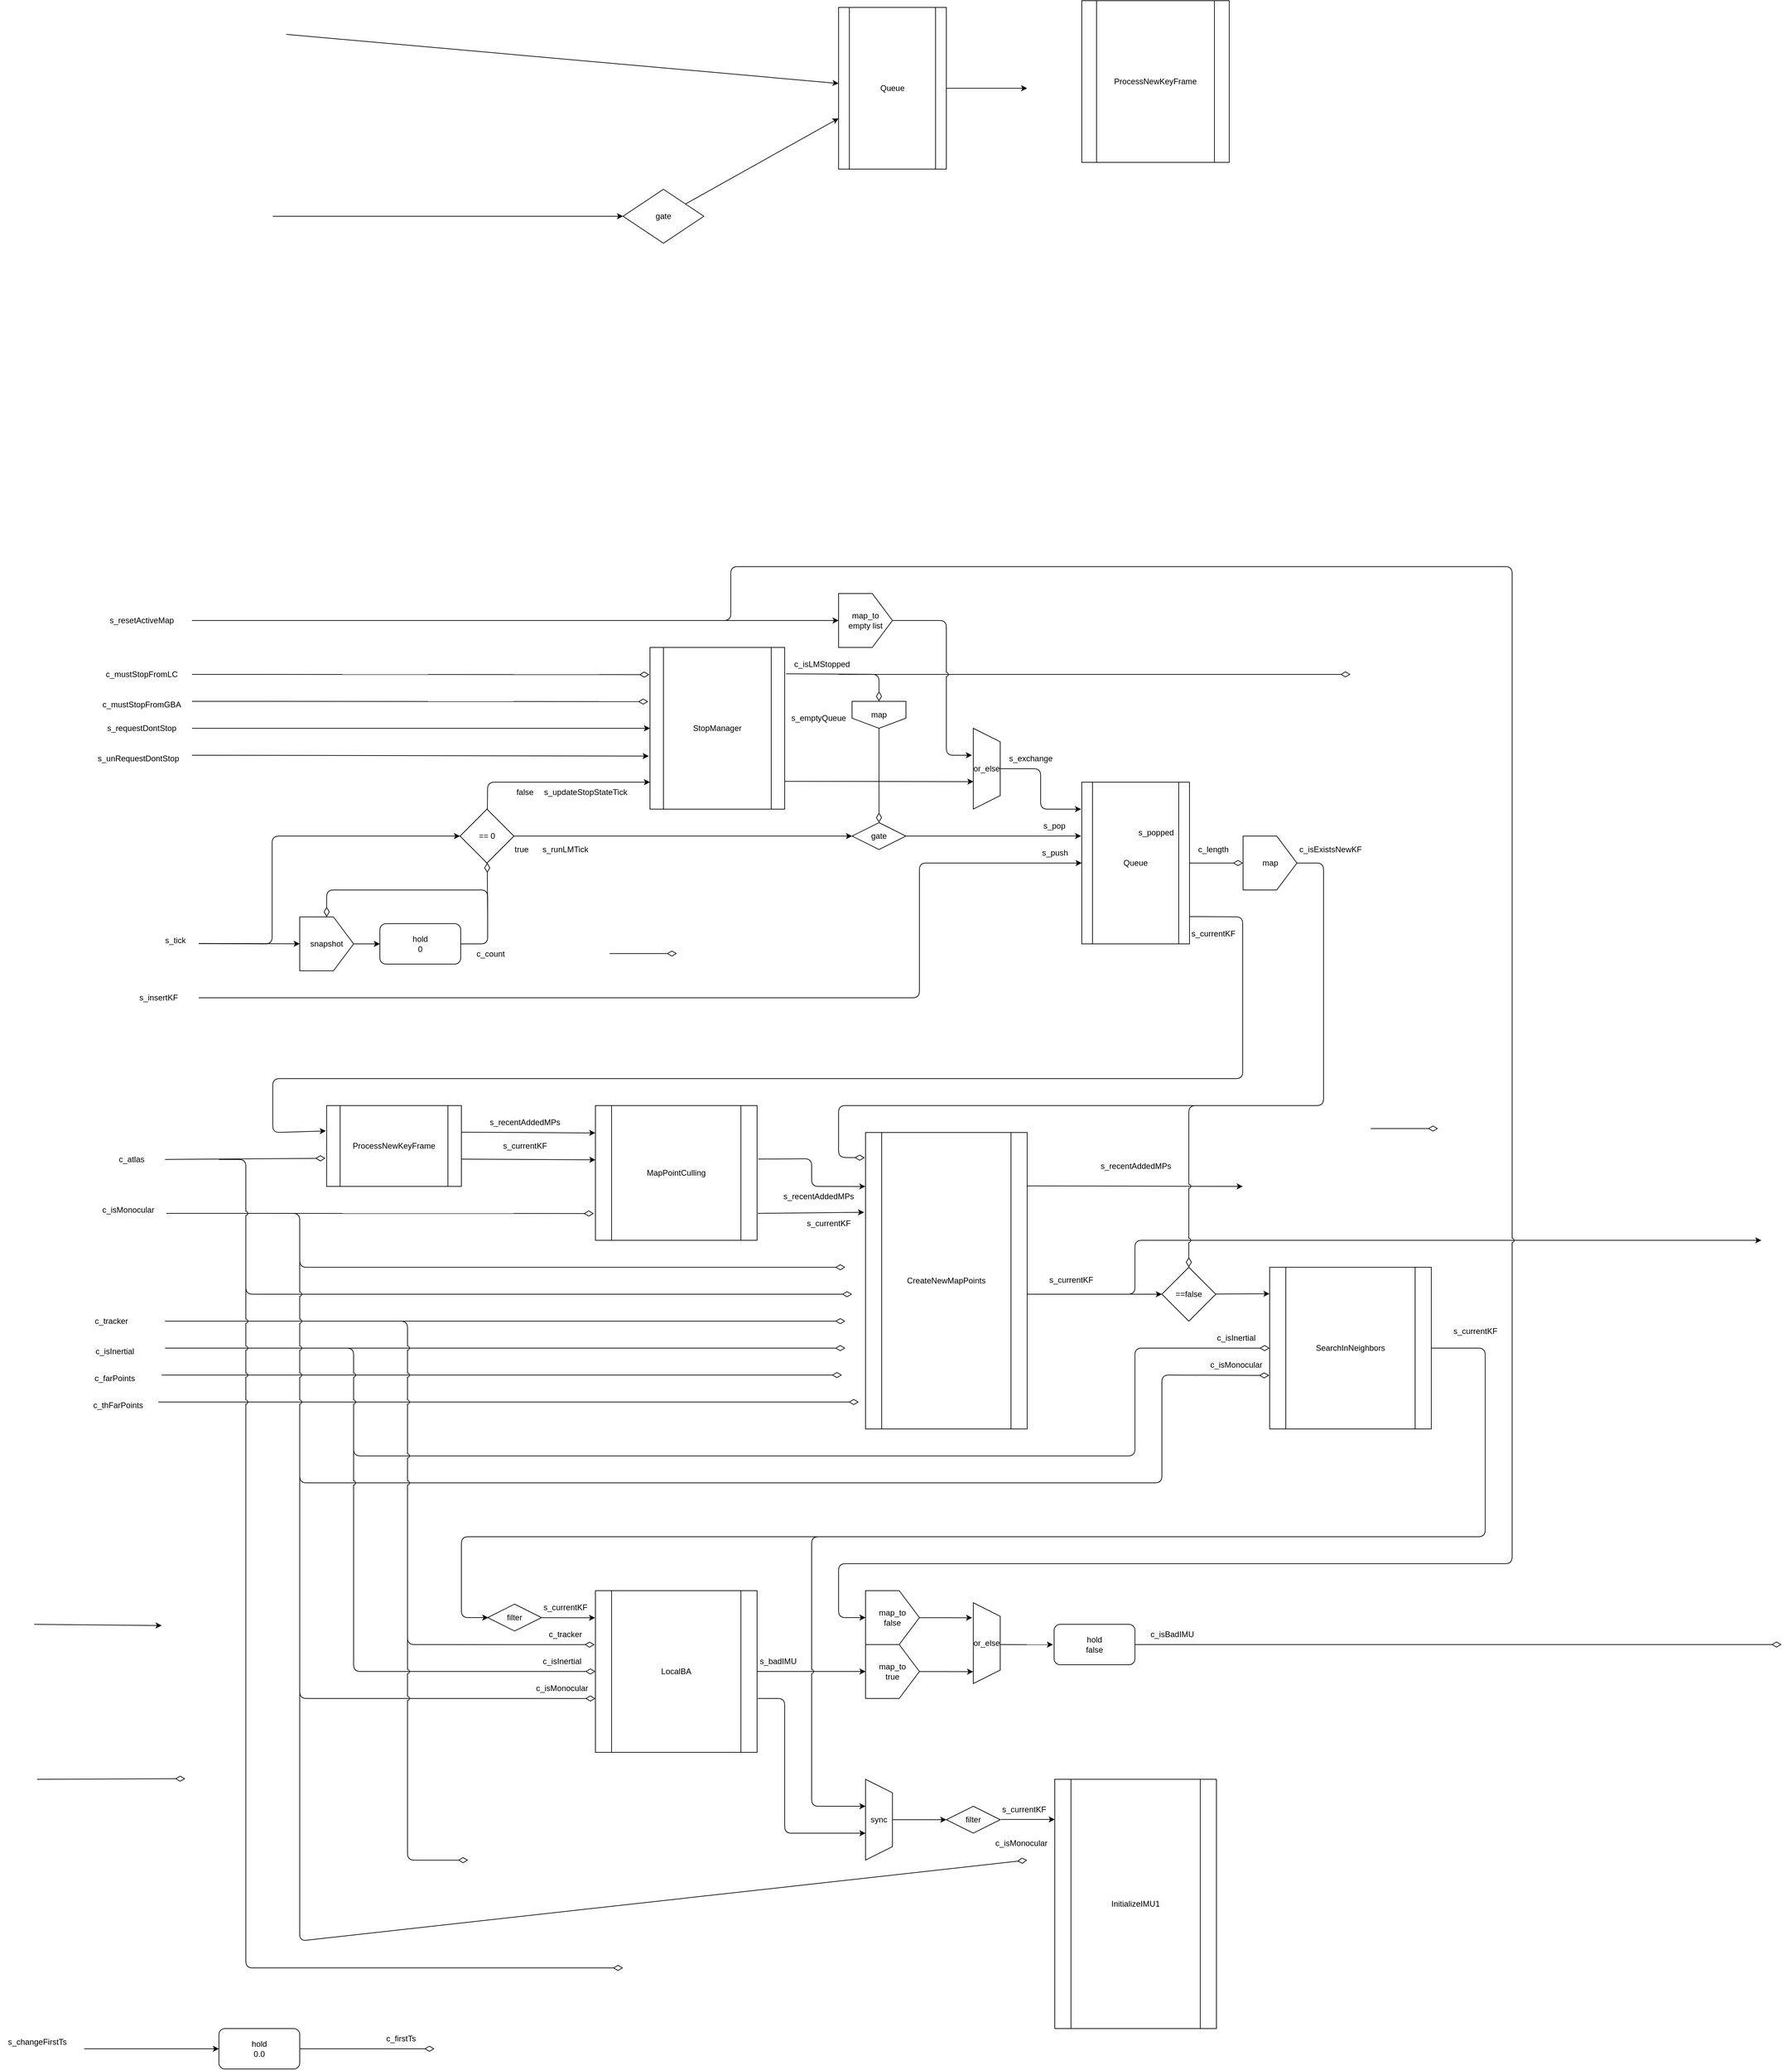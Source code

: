 <mxfile>
    <diagram id="bI2Ev9v69Rt3Gl_keq7L" name="ページ1">
        <mxGraphModel dx="2240" dy="2264" grid="1" gridSize="10" guides="1" tooltips="1" connect="1" arrows="1" fold="1" page="1" pageScale="1" pageWidth="827" pageHeight="1169" math="0" shadow="0">
            <root>
                <mxCell id="0"/>
                <mxCell id="1" parent="0"/>
                <mxCell id="2" value="Queue" style="shape=process;whiteSpace=wrap;html=1;backgroundOutline=1;" vertex="1" parent="1">
                    <mxGeometry x="880" y="-150" width="160" height="240" as="geometry"/>
                </mxCell>
                <mxCell id="3" value="StopManager" style="shape=process;whiteSpace=wrap;html=1;backgroundOutline=1;" vertex="1" parent="1">
                    <mxGeometry x="600" y="800" width="200" height="240" as="geometry"/>
                </mxCell>
                <mxCell id="7" value="" style="edgeStyle=none;orthogonalLoop=1;jettySize=auto;html=1;endArrow=diamondThin;endFill=0;endSize=12;entryX=-0.005;entryY=0.168;entryDx=0;entryDy=0;entryPerimeter=0;" edge="1" parent="1" target="3">
                    <mxGeometry width="100" relative="1" as="geometry">
                        <mxPoint x="-80" y="840" as="sourcePoint"/>
                        <mxPoint x="560" y="840" as="targetPoint"/>
                        <Array as="points"/>
                    </mxGeometry>
                </mxCell>
                <mxCell id="8" value="" style="edgeStyle=none;orthogonalLoop=1;jettySize=auto;html=1;entryX=-0.009;entryY=0.672;entryDx=0;entryDy=0;entryPerimeter=0;" edge="1" parent="1" target="3">
                    <mxGeometry width="100" relative="1" as="geometry">
                        <mxPoint x="-80" y="960" as="sourcePoint"/>
                        <mxPoint x="580" y="960" as="targetPoint"/>
                        <Array as="points"/>
                    </mxGeometry>
                </mxCell>
                <mxCell id="12" value="" style="edgeStyle=none;orthogonalLoop=1;jettySize=auto;html=1;" edge="1" parent="1" target="13">
                    <mxGeometry width="100" relative="1" as="geometry">
                        <mxPoint x="40" y="160.0" as="sourcePoint"/>
                        <mxPoint x="560" y="160" as="targetPoint"/>
                        <Array as="points"/>
                    </mxGeometry>
                </mxCell>
                <mxCell id="13" value="gate" style="rhombus;whiteSpace=wrap;html=1;" vertex="1" parent="1">
                    <mxGeometry x="560" y="120" width="120" height="80" as="geometry"/>
                </mxCell>
                <mxCell id="15" value="" style="edgeStyle=none;orthogonalLoop=1;jettySize=auto;html=1;" edge="1" parent="1" target="2">
                    <mxGeometry width="100" relative="1" as="geometry">
                        <mxPoint x="60" y="-110" as="sourcePoint"/>
                        <mxPoint x="570" y="20" as="targetPoint"/>
                        <Array as="points"/>
                    </mxGeometry>
                </mxCell>
                <mxCell id="19" value="" style="edgeStyle=none;orthogonalLoop=1;jettySize=auto;html=1;" edge="1" parent="1" source="13" target="2">
                    <mxGeometry width="100" relative="1" as="geometry">
                        <mxPoint x="610" y="300" as="sourcePoint"/>
                        <mxPoint x="720" y="160" as="targetPoint"/>
                        <Array as="points"/>
                    </mxGeometry>
                </mxCell>
                <mxCell id="21" value="" style="edgeStyle=none;orthogonalLoop=1;jettySize=auto;html=1;endArrow=diamondThin;endFill=0;endSize=12;entryX=1;entryY=0.5;entryDx=0;entryDy=0;" edge="1" parent="1" source="37" target="35">
                    <mxGeometry width="100" relative="1" as="geometry">
                        <mxPoint x="361" y="1300" as="sourcePoint"/>
                        <mxPoint x="120" y="1160" as="targetPoint"/>
                        <Array as="points">
                            <mxPoint x="359" y="1240"/>
                            <mxPoint x="359" y="1160"/>
                            <mxPoint x="120" y="1160"/>
                        </Array>
                    </mxGeometry>
                </mxCell>
                <mxCell id="26" value="" style="edgeStyle=none;orthogonalLoop=1;jettySize=auto;html=1;" edge="1" parent="1" source="2">
                    <mxGeometry width="100" relative="1" as="geometry">
                        <mxPoint x="1080" y="80" as="sourcePoint"/>
                        <mxPoint x="1160" y="-30" as="targetPoint"/>
                        <Array as="points"/>
                    </mxGeometry>
                </mxCell>
                <mxCell id="27" value="ProcessNewKeyFrame" style="shape=process;whiteSpace=wrap;html=1;backgroundOutline=1;" vertex="1" parent="1">
                    <mxGeometry x="1241" y="-160" width="219" height="240" as="geometry"/>
                </mxCell>
                <mxCell id="35" value="snapshot" style="shape=offPageConnector;whiteSpace=wrap;html=1;direction=north;" vertex="1" parent="1">
                    <mxGeometry x="80" y="1200" width="80" height="80" as="geometry"/>
                </mxCell>
                <mxCell id="36" value="" style="edgeStyle=none;orthogonalLoop=1;jettySize=auto;html=1;" edge="1" parent="1" target="35">
                    <mxGeometry width="100" relative="1" as="geometry">
                        <mxPoint x="-70" y="1239.41" as="sourcePoint"/>
                        <mxPoint x="30" y="1239.41" as="targetPoint"/>
                        <Array as="points"/>
                    </mxGeometry>
                </mxCell>
                <mxCell id="37" value="hold&lt;br&gt;0" style="rounded=1;whiteSpace=wrap;html=1;" vertex="1" parent="1">
                    <mxGeometry x="199" y="1210" width="120" height="60" as="geometry"/>
                </mxCell>
                <mxCell id="38" value="" style="edgeStyle=none;orthogonalLoop=1;jettySize=auto;html=1;" edge="1" parent="1" source="35" target="37">
                    <mxGeometry width="100" relative="1" as="geometry">
                        <mxPoint x="-230" y="1240" as="sourcePoint"/>
                        <mxPoint x="-130" y="1240" as="targetPoint"/>
                        <Array as="points"/>
                    </mxGeometry>
                </mxCell>
                <mxCell id="39" value="" style="edgeStyle=none;orthogonalLoop=1;jettySize=auto;html=1;" edge="1" parent="1" target="40">
                    <mxGeometry width="100" relative="1" as="geometry">
                        <mxPoint x="-70" y="1239.57" as="sourcePoint"/>
                        <mxPoint x="359" y="1080" as="targetPoint"/>
                        <Array as="points">
                            <mxPoint x="39" y="1240"/>
                            <mxPoint x="39" y="1080"/>
                        </Array>
                    </mxGeometry>
                </mxCell>
                <mxCell id="40" value="== 0" style="rhombus;whiteSpace=wrap;html=1;" vertex="1" parent="1">
                    <mxGeometry x="318" y="1040" width="80" height="80" as="geometry"/>
                </mxCell>
                <mxCell id="41" value="" style="edgeStyle=none;orthogonalLoop=1;jettySize=auto;html=1;endArrow=diamondThin;endFill=0;endSize=12;" edge="1" parent="1" target="40">
                    <mxGeometry width="100" relative="1" as="geometry">
                        <mxPoint x="359" y="1200" as="sourcePoint"/>
                        <mxPoint x="113" y="1340" as="targetPoint"/>
                        <Array as="points"/>
                    </mxGeometry>
                </mxCell>
                <mxCell id="42" value="" style="edgeStyle=none;orthogonalLoop=1;jettySize=auto;html=1;" edge="1" parent="1" source="40" target="62">
                    <mxGeometry width="100" relative="1" as="geometry">
                        <mxPoint x="529" y="1024.57" as="sourcePoint"/>
                        <mxPoint x="880" y="1080" as="targetPoint"/>
                        <Array as="points"/>
                    </mxGeometry>
                </mxCell>
                <mxCell id="44" value="true" style="text;html=1;align=center;verticalAlign=middle;resizable=0;points=[];autosize=1;strokeColor=none;fillColor=none;" vertex="1" parent="1">
                    <mxGeometry x="389" y="1085" width="40" height="30" as="geometry"/>
                </mxCell>
                <mxCell id="45" value="false" style="text;html=1;align=center;verticalAlign=middle;resizable=0;points=[];autosize=1;strokeColor=none;fillColor=none;" vertex="1" parent="1">
                    <mxGeometry x="389" y="1000" width="50" height="30" as="geometry"/>
                </mxCell>
                <mxCell id="46" value="" style="edgeStyle=none;orthogonalLoop=1;jettySize=auto;html=1;" edge="1" parent="1" source="40">
                    <mxGeometry width="100" relative="1" as="geometry">
                        <mxPoint x="389" y="1024.57" as="sourcePoint"/>
                        <mxPoint x="600" y="1000" as="targetPoint"/>
                        <Array as="points">
                            <mxPoint x="359" y="1000"/>
                        </Array>
                    </mxGeometry>
                </mxCell>
                <mxCell id="48" value="s_tick" style="text;html=1;align=center;verticalAlign=middle;resizable=0;points=[];autosize=1;strokeColor=none;fillColor=none;" vertex="1" parent="1">
                    <mxGeometry x="-130" y="1220" width="50" height="30" as="geometry"/>
                </mxCell>
                <mxCell id="49" value="s_updateStopStateTick" style="text;html=1;align=center;verticalAlign=middle;resizable=0;points=[];autosize=1;strokeColor=none;fillColor=none;" vertex="1" parent="1">
                    <mxGeometry x="429" y="1000" width="150" height="30" as="geometry"/>
                </mxCell>
                <mxCell id="50" value="s_runLMTick" style="text;html=1;align=center;verticalAlign=middle;resizable=0;points=[];autosize=1;strokeColor=none;fillColor=none;" vertex="1" parent="1">
                    <mxGeometry x="429" y="1085" width="90" height="30" as="geometry"/>
                </mxCell>
                <mxCell id="51" value="c_count" style="text;html=1;align=center;verticalAlign=middle;resizable=0;points=[];autosize=1;strokeColor=none;fillColor=none;" vertex="1" parent="1">
                    <mxGeometry x="328" y="1240" width="70" height="30" as="geometry"/>
                </mxCell>
                <mxCell id="52" value="c_mustStopFromLC" style="text;html=1;align=center;verticalAlign=middle;resizable=0;points=[];autosize=1;strokeColor=none;fillColor=none;" vertex="1" parent="1">
                    <mxGeometry x="-220" y="825" width="130" height="30" as="geometry"/>
                </mxCell>
                <mxCell id="53" value="" style="edgeStyle=none;orthogonalLoop=1;jettySize=auto;html=1;endArrow=diamondThin;endFill=0;endSize=12;entryX=-0.013;entryY=0.335;entryDx=0;entryDy=0;entryPerimeter=0;" edge="1" parent="1" target="3">
                    <mxGeometry width="100" relative="1" as="geometry">
                        <mxPoint x="-80" y="880" as="sourcePoint"/>
                        <mxPoint x="560" y="880" as="targetPoint"/>
                        <Array as="points"/>
                    </mxGeometry>
                </mxCell>
                <mxCell id="54" value="c_mustStopFromGBA" style="text;html=1;align=center;verticalAlign=middle;resizable=0;points=[];autosize=1;strokeColor=none;fillColor=none;" vertex="1" parent="1">
                    <mxGeometry x="-225" y="870" width="140" height="30" as="geometry"/>
                </mxCell>
                <mxCell id="55" value="" style="edgeStyle=none;orthogonalLoop=1;jettySize=auto;html=1;entryX=0;entryY=0.5;entryDx=0;entryDy=0;" edge="1" parent="1" target="3">
                    <mxGeometry width="100" relative="1" as="geometry">
                        <mxPoint x="-80" y="920" as="sourcePoint"/>
                        <mxPoint x="560" y="920" as="targetPoint"/>
                        <Array as="points"/>
                    </mxGeometry>
                </mxCell>
                <mxCell id="56" value="s_requestDontStop" style="text;html=1;align=center;verticalAlign=middle;resizable=0;points=[];autosize=1;strokeColor=none;fillColor=none;" vertex="1" parent="1">
                    <mxGeometry x="-220" y="905" width="130" height="30" as="geometry"/>
                </mxCell>
                <mxCell id="57" value="s_unRequestDontStop" style="text;html=1;align=center;verticalAlign=middle;resizable=0;points=[];autosize=1;strokeColor=none;fillColor=none;" vertex="1" parent="1">
                    <mxGeometry x="-230" y="950" width="140" height="30" as="geometry"/>
                </mxCell>
                <mxCell id="58" value="s_emptyQueue" style="text;html=1;align=center;verticalAlign=middle;resizable=0;points=[];autosize=1;strokeColor=none;fillColor=none;" vertex="1" parent="1">
                    <mxGeometry x="800" y="890" width="100" height="30" as="geometry"/>
                </mxCell>
                <mxCell id="59" value="" style="edgeStyle=none;orthogonalLoop=1;jettySize=auto;html=1;endArrow=diamondThin;endFill=0;endSize=12;exitX=1.01;exitY=0.163;exitDx=0;exitDy=0;exitPerimeter=0;jumpStyle=arc;" edge="1" parent="1" source="3" target="75">
                    <mxGeometry width="100" relative="1" as="geometry">
                        <mxPoint x="830" y="860" as="sourcePoint"/>
                        <mxPoint x="900" y="964.58" as="targetPoint"/>
                        <Array as="points">
                            <mxPoint x="940" y="840"/>
                        </Array>
                    </mxGeometry>
                </mxCell>
                <mxCell id="60" value="" style="edgeStyle=none;orthogonalLoop=1;jettySize=auto;html=1;exitX=0.997;exitY=0.831;exitDx=0;exitDy=0;entryX=-0.006;entryY=0.314;entryDx=0;entryDy=0;entryPerimeter=0;exitPerimeter=0;" edge="1" parent="1" source="64" target="79">
                    <mxGeometry width="100" relative="1" as="geometry">
                        <mxPoint x="1410" y="1080" as="sourcePoint"/>
                        <mxPoint x="40" y="1560" as="targetPoint"/>
                        <Array as="points">
                            <mxPoint x="1480" y="1200"/>
                            <mxPoint x="1480" y="1440"/>
                            <mxPoint x="40" y="1440"/>
                            <mxPoint x="40" y="1520"/>
                        </Array>
                    </mxGeometry>
                </mxCell>
                <mxCell id="61" value="c_isLMStopped" style="text;html=1;align=center;verticalAlign=middle;resizable=0;points=[];autosize=1;strokeColor=none;fillColor=none;" vertex="1" parent="1">
                    <mxGeometry x="800" y="810" width="110" height="30" as="geometry"/>
                </mxCell>
                <mxCell id="62" value="gate" style="rhombus;whiteSpace=wrap;html=1;" vertex="1" parent="1">
                    <mxGeometry x="900" y="1060" width="80" height="40" as="geometry"/>
                </mxCell>
                <mxCell id="63" value="" style="edgeStyle=none;orthogonalLoop=1;jettySize=auto;html=1;entryX=-0.006;entryY=0.333;entryDx=0;entryDy=0;entryPerimeter=0;" edge="1" parent="1" source="62" target="64">
                    <mxGeometry width="100" relative="1" as="geometry">
                        <mxPoint x="670" y="1099.7" as="sourcePoint"/>
                        <mxPoint x="1150" y="1080" as="targetPoint"/>
                        <Array as="points"/>
                    </mxGeometry>
                </mxCell>
                <mxCell id="64" value="Queue" style="shape=process;whiteSpace=wrap;html=1;backgroundOutline=1;" vertex="1" parent="1">
                    <mxGeometry x="1241" y="1000" width="160" height="240" as="geometry"/>
                </mxCell>
                <mxCell id="65" value="s_pop" style="text;html=1;align=center;verticalAlign=middle;resizable=0;points=[];autosize=1;strokeColor=none;fillColor=none;" vertex="1" parent="1">
                    <mxGeometry x="1170" y="1050" width="60" height="30" as="geometry"/>
                </mxCell>
                <mxCell id="68" value="" style="edgeStyle=none;orthogonalLoop=1;jettySize=auto;html=1;jumpStyle=arc;exitX=1.001;exitY=0.828;exitDx=0;exitDy=0;exitPerimeter=0;entryX=0.659;entryY=0.994;entryDx=0;entryDy=0;entryPerimeter=0;" edge="1" parent="1" source="3" target="150">
                    <mxGeometry width="100" relative="1" as="geometry">
                        <mxPoint x="1080" y="920" as="sourcePoint"/>
                        <mxPoint x="1010" y="930" as="targetPoint"/>
                        <Array as="points">
                            <mxPoint x="1000" y="1000"/>
                            <mxPoint x="1040" y="1000"/>
                        </Array>
                    </mxGeometry>
                </mxCell>
                <mxCell id="69" value="s_exchange" style="text;html=1;align=center;verticalAlign=middle;resizable=0;points=[];autosize=1;strokeColor=none;fillColor=none;" vertex="1" parent="1">
                    <mxGeometry x="1120" y="950" width="90" height="30" as="geometry"/>
                </mxCell>
                <mxCell id="70" value="s_currentKF" style="text;html=1;align=center;verticalAlign=middle;resizable=0;points=[];autosize=1;strokeColor=none;fillColor=none;" vertex="1" parent="1">
                    <mxGeometry x="1390.5" y="1210" width="90" height="30" as="geometry"/>
                </mxCell>
                <mxCell id="71" value="s_popped" style="text;html=1;align=center;verticalAlign=middle;resizable=0;points=[];autosize=1;strokeColor=none;fillColor=none;" vertex="1" parent="1">
                    <mxGeometry x="1310.5" y="1060" width="80" height="30" as="geometry"/>
                </mxCell>
                <mxCell id="72" value="" style="edgeStyle=none;orthogonalLoop=1;jettySize=auto;html=1;exitX=0.999;exitY=0.326;exitDx=0;exitDy=0;exitPerimeter=0;jumpStyle=arc;" edge="1" parent="1">
                    <mxGeometry width="100" relative="1" as="geometry">
                        <mxPoint x="-80.0" y="760" as="sourcePoint"/>
                        <mxPoint x="880" y="760" as="targetPoint"/>
                        <Array as="points"/>
                    </mxGeometry>
                </mxCell>
                <mxCell id="73" value="" style="edgeStyle=none;orthogonalLoop=1;jettySize=auto;html=1;entryX=0;entryY=0.5;entryDx=0;entryDy=0;" edge="1" parent="1" target="64">
                    <mxGeometry width="100" relative="1" as="geometry">
                        <mxPoint x="-70" y="1320" as="sourcePoint"/>
                        <mxPoint x="1220" y="1140" as="targetPoint"/>
                        <Array as="points">
                            <mxPoint x="1000" y="1320"/>
                            <mxPoint x="1000" y="1120"/>
                        </Array>
                    </mxGeometry>
                </mxCell>
                <mxCell id="74" value="" style="edgeStyle=none;orthogonalLoop=1;jettySize=auto;html=1;endArrow=diamondThin;endFill=0;endSize=12;" edge="1" parent="1">
                    <mxGeometry width="100" relative="1" as="geometry">
                        <mxPoint x="880" y="840" as="sourcePoint"/>
                        <mxPoint x="1640" y="840" as="targetPoint"/>
                        <Array as="points"/>
                    </mxGeometry>
                </mxCell>
                <mxCell id="75" value="map" style="shape=offPageConnector;whiteSpace=wrap;html=1;" vertex="1" parent="1">
                    <mxGeometry x="900" y="880" width="80" height="40" as="geometry"/>
                </mxCell>
                <mxCell id="76" value="" style="edgeStyle=none;orthogonalLoop=1;jettySize=auto;html=1;endArrow=diamondThin;endFill=0;endSize=12;" edge="1" parent="1" source="75" target="62">
                    <mxGeometry width="100" relative="1" as="geometry">
                        <mxPoint x="90" y="820" as="sourcePoint"/>
                        <mxPoint x="190" y="820" as="targetPoint"/>
                        <Array as="points"/>
                    </mxGeometry>
                </mxCell>
                <mxCell id="77" value="s_push" style="text;html=1;align=center;verticalAlign=middle;resizable=0;points=[];autosize=1;strokeColor=none;fillColor=none;" vertex="1" parent="1">
                    <mxGeometry x="1171" y="1090" width="60" height="30" as="geometry"/>
                </mxCell>
                <mxCell id="78" value="s_insertKF" style="text;html=1;align=center;verticalAlign=middle;resizable=0;points=[];autosize=1;strokeColor=none;fillColor=none;" vertex="1" parent="1">
                    <mxGeometry x="-170" y="1305" width="80" height="30" as="geometry"/>
                </mxCell>
                <mxCell id="79" value="ProcessNewKeyFrame" style="shape=process;whiteSpace=wrap;html=1;backgroundOutline=1;" vertex="1" parent="1">
                    <mxGeometry x="120" y="1480" width="200" height="120" as="geometry"/>
                </mxCell>
                <mxCell id="80" value="" style="edgeStyle=none;orthogonalLoop=1;jettySize=auto;html=1;endArrow=diamondThin;endFill=0;endSize=12;entryX=-0.009;entryY=0.652;entryDx=0;entryDy=0;entryPerimeter=0;" edge="1" parent="1" target="79">
                    <mxGeometry width="100" relative="1" as="geometry">
                        <mxPoint x="-120" y="1560" as="sourcePoint"/>
                        <mxPoint x="-20" y="1630" as="targetPoint"/>
                        <Array as="points"/>
                    </mxGeometry>
                </mxCell>
                <mxCell id="81" value="c_atlas" style="text;html=1;align=center;verticalAlign=middle;resizable=0;points=[];autosize=1;strokeColor=none;fillColor=none;" vertex="1" parent="1">
                    <mxGeometry x="-200" y="1545" width="60" height="30" as="geometry"/>
                </mxCell>
                <mxCell id="82" value="" style="edgeStyle=none;orthogonalLoop=1;jettySize=auto;html=1;entryX=-0.001;entryY=0.203;entryDx=0;entryDy=0;entryPerimeter=0;exitX=1.002;exitY=0.329;exitDx=0;exitDy=0;exitPerimeter=0;" edge="1" parent="1" source="79" target="84">
                    <mxGeometry width="100" relative="1" as="geometry">
                        <mxPoint x="490.84" y="1545" as="sourcePoint"/>
                        <mxPoint x="520" y="1540" as="targetPoint"/>
                        <Array as="points"/>
                    </mxGeometry>
                </mxCell>
                <mxCell id="83" value="s_recentAddedMPs" style="text;html=1;align=center;verticalAlign=middle;resizable=0;points=[];autosize=1;strokeColor=none;fillColor=none;" vertex="1" parent="1">
                    <mxGeometry x="349" y="1490" width="130" height="30" as="geometry"/>
                </mxCell>
                <mxCell id="84" value="MapPointCulling" style="shape=process;whiteSpace=wrap;html=1;backgroundOutline=1;" vertex="1" parent="1">
                    <mxGeometry x="519" y="1480" width="240" height="200" as="geometry"/>
                </mxCell>
                <mxCell id="85" value="s_currentKF" style="text;html=1;align=center;verticalAlign=middle;resizable=0;points=[];autosize=1;strokeColor=none;fillColor=none;" vertex="1" parent="1">
                    <mxGeometry x="369" y="1525" width="90" height="30" as="geometry"/>
                </mxCell>
                <mxCell id="86" value="" style="edgeStyle=none;orthogonalLoop=1;jettySize=auto;html=1;entryX=-0.001;entryY=0.203;entryDx=0;entryDy=0;entryPerimeter=0;exitX=1.002;exitY=0.329;exitDx=0;exitDy=0;exitPerimeter=0;" edge="1" parent="1">
                    <mxGeometry width="100" relative="1" as="geometry">
                        <mxPoint x="320.64" y="1559.44" as="sourcePoint"/>
                        <mxPoint x="519.0" y="1560.56" as="targetPoint"/>
                        <Array as="points"/>
                    </mxGeometry>
                </mxCell>
                <mxCell id="88" value="" style="edgeStyle=none;orthogonalLoop=1;jettySize=auto;html=1;endArrow=diamondThin;endFill=0;endSize=12;entryX=-0.01;entryY=0.801;entryDx=0;entryDy=0;entryPerimeter=0;" edge="1" parent="1" target="84">
                    <mxGeometry width="100" relative="1" as="geometry">
                        <mxPoint x="-118" y="1640" as="sourcePoint"/>
                        <mxPoint x="410" y="1640" as="targetPoint"/>
                        <Array as="points"/>
                    </mxGeometry>
                </mxCell>
                <mxCell id="89" value="c_isMonocular" style="text;html=1;align=center;verticalAlign=middle;resizable=0;points=[];autosize=1;strokeColor=none;fillColor=none;" vertex="1" parent="1">
                    <mxGeometry x="-225" y="1620" width="100" height="30" as="geometry"/>
                </mxCell>
                <mxCell id="90" value="CreateNewMapPoints" style="shape=process;whiteSpace=wrap;html=1;backgroundOutline=1;" vertex="1" parent="1">
                    <mxGeometry x="920" y="1520" width="240" height="440" as="geometry"/>
                </mxCell>
                <mxCell id="91" value="" style="edgeStyle=none;orthogonalLoop=1;jettySize=auto;html=1;endArrow=diamondThin;endFill=0;endSize=12;jumpStyle=arc;" edge="1" parent="1">
                    <mxGeometry width="100" relative="1" as="geometry">
                        <mxPoint x="-40" y="1560" as="sourcePoint"/>
                        <mxPoint x="900" y="1760" as="targetPoint"/>
                        <Array as="points">
                            <mxPoint y="1560"/>
                            <mxPoint y="1760"/>
                        </Array>
                    </mxGeometry>
                </mxCell>
                <mxCell id="92" value="" style="edgeStyle=none;orthogonalLoop=1;jettySize=auto;html=1;endArrow=diamondThin;endFill=0;endSize=12;jumpStyle=arc;" edge="1" parent="1">
                    <mxGeometry width="100" relative="1" as="geometry">
                        <mxPoint x="40" y="1640" as="sourcePoint"/>
                        <mxPoint x="890" y="1720" as="targetPoint"/>
                        <Array as="points">
                            <mxPoint x="80" y="1640"/>
                            <mxPoint x="80" y="1720"/>
                        </Array>
                    </mxGeometry>
                </mxCell>
                <mxCell id="93" value="" style="edgeStyle=none;orthogonalLoop=1;jettySize=auto;html=1;entryX=-0.009;entryY=0.269;entryDx=0;entryDy=0;entryPerimeter=0;" edge="1" parent="1" target="90">
                    <mxGeometry width="100" relative="1" as="geometry">
                        <mxPoint x="760" y="1640" as="sourcePoint"/>
                        <mxPoint x="920" y="1720" as="targetPoint"/>
                        <Array as="points"/>
                    </mxGeometry>
                </mxCell>
                <mxCell id="94" value="s_currentKF" style="text;html=1;align=center;verticalAlign=middle;resizable=0;points=[];autosize=1;strokeColor=none;fillColor=none;" vertex="1" parent="1">
                    <mxGeometry x="820" y="1640" width="90" height="30" as="geometry"/>
                </mxCell>
                <mxCell id="95" value="" style="edgeStyle=none;orthogonalLoop=1;jettySize=auto;html=1;jumpStyle=arc;exitX=1.007;exitY=0.397;exitDx=0;exitDy=0;exitPerimeter=0;entryX=-0.001;entryY=0.182;entryDx=0;entryDy=0;entryPerimeter=0;" edge="1" parent="1" source="84" target="90">
                    <mxGeometry width="100" relative="1" as="geometry">
                        <mxPoint x="760" y="1520" as="sourcePoint"/>
                        <mxPoint x="1080" y="1510" as="targetPoint"/>
                        <Array as="points">
                            <mxPoint x="840" y="1559"/>
                            <mxPoint x="840" y="1600"/>
                        </Array>
                    </mxGeometry>
                </mxCell>
                <mxCell id="96" value="s_recentAddedMPs" style="text;html=1;align=center;verticalAlign=middle;resizable=0;points=[];autosize=1;strokeColor=none;fillColor=none;" vertex="1" parent="1">
                    <mxGeometry x="785" y="1600" width="130" height="30" as="geometry"/>
                </mxCell>
                <mxCell id="97" value="" style="edgeStyle=none;orthogonalLoop=1;jettySize=auto;html=1;endArrow=diamondThin;endFill=0;endSize=12;jumpStyle=arc;" edge="1" parent="1">
                    <mxGeometry width="100" relative="1" as="geometry">
                        <mxPoint x="-120" y="1800" as="sourcePoint"/>
                        <mxPoint x="890" y="1800" as="targetPoint"/>
                        <Array as="points"/>
                    </mxGeometry>
                </mxCell>
                <mxCell id="99" value="c_tracker" style="text;html=1;align=center;verticalAlign=middle;resizable=0;points=[];autosize=1;strokeColor=none;fillColor=none;" vertex="1" parent="1">
                    <mxGeometry x="-235" y="1785" width="70" height="30" as="geometry"/>
                </mxCell>
                <mxCell id="100" value="c_isInertial" style="text;html=1;align=center;verticalAlign=middle;resizable=0;points=[];autosize=1;strokeColor=none;fillColor=none;" vertex="1" parent="1">
                    <mxGeometry x="-235" y="1830" width="80" height="30" as="geometry"/>
                </mxCell>
                <mxCell id="101" value="c_farPoints" style="text;html=1;align=center;verticalAlign=middle;resizable=0;points=[];autosize=1;strokeColor=none;fillColor=none;" vertex="1" parent="1">
                    <mxGeometry x="-235" y="1870" width="80" height="30" as="geometry"/>
                </mxCell>
                <mxCell id="102" value="" style="edgeStyle=none;orthogonalLoop=1;jettySize=auto;html=1;endArrow=diamondThin;endFill=0;endSize=12;jumpStyle=arc;" edge="1" parent="1">
                    <mxGeometry width="100" relative="1" as="geometry">
                        <mxPoint x="-120" y="1840" as="sourcePoint"/>
                        <mxPoint x="890" y="1840" as="targetPoint"/>
                        <Array as="points"/>
                    </mxGeometry>
                </mxCell>
                <mxCell id="103" value="" style="edgeStyle=none;orthogonalLoop=1;jettySize=auto;html=1;endArrow=diamondThin;endFill=0;endSize=12;jumpStyle=arc;" edge="1" parent="1">
                    <mxGeometry width="100" relative="1" as="geometry">
                        <mxPoint x="-125" y="1880" as="sourcePoint"/>
                        <mxPoint x="885" y="1880" as="targetPoint"/>
                        <Array as="points"/>
                    </mxGeometry>
                </mxCell>
                <mxCell id="104" value="" style="edgeStyle=none;orthogonalLoop=1;jettySize=auto;html=1;endArrow=diamondThin;endFill=0;endSize=12;jumpStyle=arc;" edge="1" parent="1">
                    <mxGeometry width="100" relative="1" as="geometry">
                        <mxPoint x="-130" y="1920" as="sourcePoint"/>
                        <mxPoint x="910" y="1920" as="targetPoint"/>
                        <Array as="points"/>
                    </mxGeometry>
                </mxCell>
                <mxCell id="105" value="c_thFarPoints" style="text;html=1;align=center;verticalAlign=middle;resizable=0;points=[];autosize=1;strokeColor=none;fillColor=none;" vertex="1" parent="1">
                    <mxGeometry x="-240" y="1910" width="100" height="30" as="geometry"/>
                </mxCell>
                <mxCell id="106" value="" style="edgeStyle=none;orthogonalLoop=1;jettySize=auto;html=1;endArrow=diamondThin;endFill=0;endSize=12;jumpStyle=arc;" edge="1" parent="1">
                    <mxGeometry width="100" relative="1" as="geometry">
                        <mxPoint x="540" y="1254.38" as="sourcePoint"/>
                        <mxPoint x="640" y="1254.38" as="targetPoint"/>
                        <Array as="points"/>
                    </mxGeometry>
                </mxCell>
                <mxCell id="107" value="" style="edgeStyle=none;orthogonalLoop=1;jettySize=auto;html=1;endArrow=diamondThin;endFill=0;endSize=12;jumpStyle=arc;" edge="1" parent="1" source="64" target="109">
                    <mxGeometry width="100" relative="1" as="geometry">
                        <mxPoint x="759" y="1410" as="sourcePoint"/>
                        <mxPoint x="1480" y="1120" as="targetPoint"/>
                        <Array as="points"/>
                    </mxGeometry>
                </mxCell>
                <mxCell id="108" value="c_length" style="text;html=1;align=center;verticalAlign=middle;resizable=0;points=[];autosize=1;strokeColor=none;fillColor=none;" vertex="1" parent="1">
                    <mxGeometry x="1400.5" y="1085" width="70" height="30" as="geometry"/>
                </mxCell>
                <mxCell id="109" value="map" style="shape=offPageConnector;whiteSpace=wrap;html=1;direction=north;" vertex="1" parent="1">
                    <mxGeometry x="1480.5" y="1080" width="80" height="80" as="geometry"/>
                </mxCell>
                <mxCell id="110" value="" style="edgeStyle=none;orthogonalLoop=1;jettySize=auto;html=1;endArrow=diamondThin;endFill=0;endSize=12;jumpStyle=arc;entryX=-0.005;entryY=0.085;entryDx=0;entryDy=0;entryPerimeter=0;" edge="1" parent="1" source="109" target="90">
                    <mxGeometry width="100" relative="1" as="geometry">
                        <mxPoint x="1300.5" y="1753" as="sourcePoint"/>
                        <mxPoint x="1400.5" y="1753" as="targetPoint"/>
                        <Array as="points">
                            <mxPoint x="1600" y="1120"/>
                            <mxPoint x="1600" y="1480"/>
                            <mxPoint x="880" y="1480"/>
                            <mxPoint x="880" y="1557"/>
                        </Array>
                    </mxGeometry>
                </mxCell>
                <mxCell id="111" value="c_isExistsNewKF" style="text;html=1;align=center;verticalAlign=middle;resizable=0;points=[];autosize=1;strokeColor=none;fillColor=none;" vertex="1" parent="1">
                    <mxGeometry x="1550" y="1085" width="120" height="30" as="geometry"/>
                </mxCell>
                <mxCell id="112" value="SearchInNeighbors" style="shape=process;whiteSpace=wrap;html=1;backgroundOutline=1;" vertex="1" parent="1">
                    <mxGeometry x="1520" y="1720" width="240" height="240" as="geometry"/>
                </mxCell>
                <mxCell id="114" value="" style="edgeStyle=none;orthogonalLoop=1;jettySize=auto;html=1;" edge="1" parent="1" target="125">
                    <mxGeometry width="100" relative="1" as="geometry">
                        <mxPoint x="1160" y="1760" as="sourcePoint"/>
                        <mxPoint x="1330" y="1790" as="targetPoint"/>
                        <Array as="points"/>
                    </mxGeometry>
                </mxCell>
                <mxCell id="115" value="s_currentKF" style="text;html=1;align=center;verticalAlign=middle;resizable=0;points=[];autosize=1;strokeColor=none;fillColor=none;" vertex="1" parent="1">
                    <mxGeometry x="1180" y="1724" width="90" height="30" as="geometry"/>
                </mxCell>
                <mxCell id="117" value="" style="edgeStyle=none;orthogonalLoop=1;jettySize=auto;html=1;endArrow=diamondThin;endFill=0;endSize=12;jumpStyle=arc;entryX=-0.003;entryY=0.669;entryDx=0;entryDy=0;entryPerimeter=0;" edge="1" parent="1" target="112">
                    <mxGeometry width="100" relative="1" as="geometry">
                        <mxPoint x="80" y="1680" as="sourcePoint"/>
                        <mxPoint x="1100" y="2030" as="targetPoint"/>
                        <Array as="points">
                            <mxPoint x="80" y="2040"/>
                            <mxPoint x="1360" y="2040"/>
                            <mxPoint x="1360" y="1880"/>
                        </Array>
                    </mxGeometry>
                </mxCell>
                <mxCell id="118" value="" style="edgeStyle=none;orthogonalLoop=1;jettySize=auto;html=1;endArrow=diamondThin;endFill=0;endSize=12;jumpStyle=arc;" edge="1" parent="1" target="112">
                    <mxGeometry width="100" relative="1" as="geometry">
                        <mxPoint x="120" y="1840" as="sourcePoint"/>
                        <mxPoint x="1090" y="2000" as="targetPoint"/>
                        <Array as="points">
                            <mxPoint x="160" y="1840"/>
                            <mxPoint x="160" y="2000"/>
                            <mxPoint x="1320" y="2000"/>
                            <mxPoint x="1320" y="1840"/>
                        </Array>
                    </mxGeometry>
                </mxCell>
                <mxCell id="119" value="" style="edgeStyle=none;orthogonalLoop=1;jettySize=auto;html=1;jumpStyle=arc;exitX=0.997;exitY=0.18;exitDx=0;exitDy=0;exitPerimeter=0;" edge="1" parent="1" source="90">
                    <mxGeometry width="100" relative="1" as="geometry">
                        <mxPoint x="1270.84" y="1575" as="sourcePoint"/>
                        <mxPoint x="1480" y="1600" as="targetPoint"/>
                        <Array as="points"/>
                    </mxGeometry>
                </mxCell>
                <mxCell id="120" value="s_recentAddedMPs" style="text;html=1;align=center;verticalAlign=middle;resizable=0;points=[];autosize=1;strokeColor=none;fillColor=none;" vertex="1" parent="1">
                    <mxGeometry x="1256" y="1555" width="130" height="30" as="geometry"/>
                </mxCell>
                <mxCell id="122" value="s_currentKF" style="text;html=1;align=center;verticalAlign=middle;resizable=0;points=[];autosize=1;strokeColor=none;fillColor=none;" vertex="1" parent="1">
                    <mxGeometry x="1780" y="1800" width="90" height="30" as="geometry"/>
                </mxCell>
                <mxCell id="123" value="" style="edgeStyle=none;orthogonalLoop=1;jettySize=auto;html=1;endArrow=diamondThin;endFill=0;endSize=12;jumpStyle=arc;" edge="1" parent="1">
                    <mxGeometry width="100" relative="1" as="geometry">
                        <mxPoint x="1670" y="1514.12" as="sourcePoint"/>
                        <mxPoint x="1770" y="1514.12" as="targetPoint"/>
                        <Array as="points"/>
                    </mxGeometry>
                </mxCell>
                <mxCell id="124" value="" style="edgeStyle=none;orthogonalLoop=1;jettySize=auto;html=1;jumpStyle=arc;" edge="1" parent="1">
                    <mxGeometry width="100" relative="1" as="geometry">
                        <mxPoint x="1280" y="1760" as="sourcePoint"/>
                        <mxPoint x="2250" y="1680" as="targetPoint"/>
                        <Array as="points">
                            <mxPoint x="1320" y="1760"/>
                            <mxPoint x="1320" y="1680"/>
                            <mxPoint x="1840" y="1680"/>
                        </Array>
                    </mxGeometry>
                </mxCell>
                <mxCell id="125" value="==false" style="rhombus;whiteSpace=wrap;html=1;" vertex="1" parent="1">
                    <mxGeometry x="1360" y="1720" width="80" height="80" as="geometry"/>
                </mxCell>
                <mxCell id="126" value="" style="edgeStyle=none;orthogonalLoop=1;jettySize=auto;html=1;jumpStyle=arc;" edge="1" parent="1" source="112">
                    <mxGeometry width="100" relative="1" as="geometry">
                        <mxPoint x="1980" y="1819.231" as="sourcePoint"/>
                        <mxPoint x="360" y="2240" as="targetPoint"/>
                        <Array as="points">
                            <mxPoint x="1840" y="1840"/>
                            <mxPoint x="1840" y="2120"/>
                            <mxPoint x="320" y="2120"/>
                            <mxPoint x="320" y="2240"/>
                        </Array>
                    </mxGeometry>
                </mxCell>
                <mxCell id="127" value="" style="edgeStyle=none;orthogonalLoop=1;jettySize=auto;html=1;endArrow=diamondThin;endFill=0;endSize=12;jumpStyle=arc;entryX=0.5;entryY=0;entryDx=0;entryDy=0;" edge="1" parent="1" target="125">
                    <mxGeometry width="100" relative="1" as="geometry">
                        <mxPoint x="1520" y="1480" as="sourcePoint"/>
                        <mxPoint x="1780" y="1524.12" as="targetPoint"/>
                        <Array as="points">
                            <mxPoint x="1400" y="1480"/>
                        </Array>
                    </mxGeometry>
                </mxCell>
                <mxCell id="128" value="" style="edgeStyle=none;orthogonalLoop=1;jettySize=auto;html=1;jumpStyle=arc;entryX=-0.001;entryY=0.164;entryDx=0;entryDy=0;entryPerimeter=0;" edge="1" parent="1" source="125" target="112">
                    <mxGeometry width="100" relative="1" as="geometry">
                        <mxPoint x="1420" y="2060" as="sourcePoint"/>
                        <mxPoint x="1609.16" y="2061.76" as="targetPoint"/>
                        <Array as="points"/>
                    </mxGeometry>
                </mxCell>
                <mxCell id="134" value="LocalBA" style="shape=process;whiteSpace=wrap;html=1;backgroundOutline=1;" vertex="1" parent="1">
                    <mxGeometry x="519" y="2200" width="240" height="240" as="geometry"/>
                </mxCell>
                <mxCell id="135" value="" style="edgeStyle=none;orthogonalLoop=1;jettySize=auto;html=1;endArrow=diamondThin;endFill=0;endSize=12;jumpStyle=arc;entryX=-0.005;entryY=0.334;entryDx=0;entryDy=0;entryPerimeter=0;" edge="1" parent="1" target="134">
                    <mxGeometry width="100" relative="1" as="geometry">
                        <mxPoint x="200" y="1800" as="sourcePoint"/>
                        <mxPoint x="480" y="2310" as="targetPoint"/>
                        <Array as="points">
                            <mxPoint x="240" y="1800"/>
                            <mxPoint x="240" y="2280"/>
                        </Array>
                    </mxGeometry>
                </mxCell>
                <mxCell id="136" value="" style="edgeStyle=none;orthogonalLoop=1;jettySize=auto;html=1;endArrow=diamondThin;endFill=0;endSize=12;jumpStyle=arc;entryX=0;entryY=0.667;entryDx=0;entryDy=0;entryPerimeter=0;" edge="1" parent="1" target="134">
                    <mxGeometry width="100" relative="1" as="geometry">
                        <mxPoint x="80" y="1960" as="sourcePoint"/>
                        <mxPoint x="490" y="2330" as="targetPoint"/>
                        <Array as="points">
                            <mxPoint x="80" y="2360"/>
                        </Array>
                    </mxGeometry>
                </mxCell>
                <mxCell id="137" value="" style="edgeStyle=none;orthogonalLoop=1;jettySize=auto;html=1;endArrow=diamondThin;endFill=0;endSize=12;jumpStyle=arc;entryX=0;entryY=0.5;entryDx=0;entryDy=0;" edge="1" parent="1" target="134">
                    <mxGeometry width="100" relative="1" as="geometry">
                        <mxPoint x="160" y="1990" as="sourcePoint"/>
                        <mxPoint x="210" y="2160" as="targetPoint"/>
                        <Array as="points">
                            <mxPoint x="160" y="2320"/>
                        </Array>
                    </mxGeometry>
                </mxCell>
                <mxCell id="138" value="c_isInertial" style="text;html=1;align=center;verticalAlign=middle;resizable=0;points=[];autosize=1;strokeColor=none;fillColor=none;" vertex="1" parent="1">
                    <mxGeometry x="429" y="2290" width="80" height="30" as="geometry"/>
                </mxCell>
                <mxCell id="139" value="c_tracker" style="text;html=1;align=center;verticalAlign=middle;resizable=0;points=[];autosize=1;strokeColor=none;fillColor=none;" vertex="1" parent="1">
                    <mxGeometry x="439" y="2250" width="70" height="30" as="geometry"/>
                </mxCell>
                <mxCell id="140" value="s_currentKF" style="text;html=1;align=center;verticalAlign=middle;resizable=0;points=[];autosize=1;strokeColor=none;fillColor=none;" vertex="1" parent="1">
                    <mxGeometry x="429" y="2210" width="90" height="30" as="geometry"/>
                </mxCell>
                <mxCell id="141" value="c_isMonocular" style="text;html=1;align=center;verticalAlign=middle;resizable=0;points=[];autosize=1;strokeColor=none;fillColor=none;" vertex="1" parent="1">
                    <mxGeometry x="419" y="2330" width="100" height="30" as="geometry"/>
                </mxCell>
                <mxCell id="142" value="c_isInertial" style="text;html=1;align=center;verticalAlign=middle;resizable=0;points=[];autosize=1;strokeColor=none;fillColor=none;" vertex="1" parent="1">
                    <mxGeometry x="1430" y="1810" width="80" height="30" as="geometry"/>
                </mxCell>
                <mxCell id="143" value="c_isMonocular" style="text;html=1;align=center;verticalAlign=middle;resizable=0;points=[];autosize=1;strokeColor=none;fillColor=none;" vertex="1" parent="1">
                    <mxGeometry x="1420" y="1850" width="100" height="30" as="geometry"/>
                </mxCell>
                <mxCell id="144" value="s_badIMU" style="text;html=1;align=center;verticalAlign=middle;resizable=0;points=[];autosize=1;strokeColor=none;fillColor=none;" vertex="1" parent="1">
                    <mxGeometry x="750" y="2290" width="80" height="30" as="geometry"/>
                </mxCell>
                <mxCell id="145" value="" style="edgeStyle=none;orthogonalLoop=1;jettySize=auto;html=1;jumpStyle=arc;" edge="1" parent="1" source="134" target="146">
                    <mxGeometry width="100" relative="1" as="geometry">
                        <mxPoint x="759.0" y="2310" as="sourcePoint"/>
                        <mxPoint x="920" y="2320" as="targetPoint"/>
                        <Array as="points"/>
                    </mxGeometry>
                </mxCell>
                <mxCell id="146" value="map_to&lt;br&gt;true" style="shape=offPageConnector;whiteSpace=wrap;html=1;direction=north;" vertex="1" parent="1">
                    <mxGeometry x="920" y="2280" width="80" height="80" as="geometry"/>
                </mxCell>
                <mxCell id="148" value="" style="edgeStyle=none;orthogonalLoop=1;jettySize=auto;html=1;exitX=0.999;exitY=0.326;exitDx=0;exitDy=0;exitPerimeter=0;jumpStyle=arc;" edge="1" parent="1">
                    <mxGeometry width="100" relative="1" as="geometry">
                        <mxPoint x="-314.16" y="2250" as="sourcePoint"/>
                        <mxPoint x="-125.0" y="2251.76" as="targetPoint"/>
                        <Array as="points"/>
                    </mxGeometry>
                </mxCell>
                <mxCell id="149" value="s_resetActiveMap" style="text;html=1;align=center;verticalAlign=middle;resizable=0;points=[];autosize=1;strokeColor=none;fillColor=none;" vertex="1" parent="1">
                    <mxGeometry x="-215" y="745" width="120" height="30" as="geometry"/>
                </mxCell>
                <mxCell id="150" value="or_else" style="shape=trapezoid;perimeter=trapezoidPerimeter;whiteSpace=wrap;html=1;fixedSize=1;direction=south;" vertex="1" parent="1">
                    <mxGeometry x="1080" y="920" width="40" height="120" as="geometry"/>
                </mxCell>
                <mxCell id="151" value="map_to&lt;br&gt;empty list" style="shape=offPageConnector;whiteSpace=wrap;html=1;direction=north;" vertex="1" parent="1">
                    <mxGeometry x="880" y="720" width="80" height="80" as="geometry"/>
                </mxCell>
                <mxCell id="152" value="" style="edgeStyle=none;orthogonalLoop=1;jettySize=auto;html=1;jumpStyle=arc;entryX=0.333;entryY=1.05;entryDx=0;entryDy=0;entryPerimeter=0;" edge="1" parent="1" source="151" target="150">
                    <mxGeometry width="100" relative="1" as="geometry">
                        <mxPoint x="1070" y="740" as="sourcePoint"/>
                        <mxPoint x="1259.16" y="741.76" as="targetPoint"/>
                        <Array as="points">
                            <mxPoint x="1040" y="760"/>
                            <mxPoint x="1040" y="960"/>
                        </Array>
                    </mxGeometry>
                </mxCell>
                <mxCell id="153" value="" style="edgeStyle=none;orthogonalLoop=1;jettySize=auto;html=1;exitX=0.5;exitY=0;exitDx=0;exitDy=0;jumpStyle=arc;" edge="1" parent="1" source="150">
                    <mxGeometry width="100" relative="1" as="geometry">
                        <mxPoint x="544.42" y="1360" as="sourcePoint"/>
                        <mxPoint x="1240" y="1040" as="targetPoint"/>
                        <Array as="points">
                            <mxPoint x="1180" y="980"/>
                            <mxPoint x="1180" y="1040"/>
                        </Array>
                    </mxGeometry>
                </mxCell>
                <mxCell id="154" value="" style="edgeStyle=none;orthogonalLoop=1;jettySize=auto;html=1;jumpStyle=arc;entryX=0.5;entryY=0;entryDx=0;entryDy=0;" edge="1" parent="1" target="155">
                    <mxGeometry width="100" relative="1" as="geometry">
                        <mxPoint x="560" y="760" as="sourcePoint"/>
                        <mxPoint x="1090" y="2160" as="targetPoint"/>
                        <Array as="points">
                            <mxPoint x="720" y="760"/>
                            <mxPoint x="720" y="680"/>
                            <mxPoint x="1880" y="680"/>
                            <mxPoint x="1880" y="2160"/>
                            <mxPoint x="880" y="2160"/>
                            <mxPoint x="880" y="2240"/>
                        </Array>
                    </mxGeometry>
                </mxCell>
                <mxCell id="155" value="map_to&lt;br&gt;false" style="shape=offPageConnector;whiteSpace=wrap;html=1;direction=north;" vertex="1" parent="1">
                    <mxGeometry x="920" y="2200" width="80" height="80" as="geometry"/>
                </mxCell>
                <mxCell id="156" value="or_else" style="shape=trapezoid;perimeter=trapezoidPerimeter;whiteSpace=wrap;html=1;fixedSize=1;direction=south;" vertex="1" parent="1">
                    <mxGeometry x="1080" y="2218" width="40" height="120" as="geometry"/>
                </mxCell>
                <mxCell id="157" value="" style="edgeStyle=none;orthogonalLoop=1;jettySize=auto;html=1;jumpStyle=arc;entryX=0.185;entryY=1.042;entryDx=0;entryDy=0;entryPerimeter=0;" edge="1" parent="1" source="155" target="156">
                    <mxGeometry width="100" relative="1" as="geometry">
                        <mxPoint x="930.84" y="2440" as="sourcePoint"/>
                        <mxPoint x="1120.0" y="2441.76" as="targetPoint"/>
                        <Array as="points"/>
                    </mxGeometry>
                </mxCell>
                <mxCell id="159" value="" style="edgeStyle=none;orthogonalLoop=1;jettySize=auto;html=1;jumpStyle=arc;entryX=0.852;entryY=1.006;entryDx=0;entryDy=0;entryPerimeter=0;" edge="1" parent="1" source="146" target="156">
                    <mxGeometry width="100" relative="1" as="geometry">
                        <mxPoint x="1010" y="2260.857" as="sourcePoint"/>
                        <mxPoint x="1090" y="2282.571" as="targetPoint"/>
                        <Array as="points"/>
                    </mxGeometry>
                </mxCell>
                <mxCell id="160" value="" style="edgeStyle=none;orthogonalLoop=1;jettySize=auto;html=1;jumpStyle=arc;entryX=0.185;entryY=1.042;entryDx=0;entryDy=0;entryPerimeter=0;" edge="1" parent="1">
                    <mxGeometry width="100" relative="1" as="geometry">
                        <mxPoint x="1120" y="2279.998" as="sourcePoint"/>
                        <mxPoint x="1198.32" y="2280.13" as="targetPoint"/>
                        <Array as="points"/>
                    </mxGeometry>
                </mxCell>
                <mxCell id="161" value="hold&lt;br&gt;false" style="rounded=1;whiteSpace=wrap;html=1;" vertex="1" parent="1">
                    <mxGeometry x="1200" y="2250" width="120" height="60" as="geometry"/>
                </mxCell>
                <mxCell id="162" value="" style="edgeStyle=none;orthogonalLoop=1;jettySize=auto;html=1;endArrow=diamondThin;endFill=0;endSize=12;jumpStyle=arc;" edge="1" parent="1" source="161">
                    <mxGeometry width="100" relative="1" as="geometry">
                        <mxPoint x="1440" y="2337" as="sourcePoint"/>
                        <mxPoint x="2280" y="2280" as="targetPoint"/>
                        <Array as="points"/>
                    </mxGeometry>
                </mxCell>
                <mxCell id="163" value="c_isBadIMU" style="text;html=1;align=center;verticalAlign=middle;resizable=0;points=[];autosize=1;strokeColor=none;fillColor=none;" vertex="1" parent="1">
                    <mxGeometry x="1330" y="2250" width="90" height="30" as="geometry"/>
                </mxCell>
                <mxCell id="164" value="" style="edgeStyle=none;orthogonalLoop=1;jettySize=auto;html=1;jumpStyle=arc;" edge="1" parent="1">
                    <mxGeometry width="100" relative="1" as="geometry">
                        <mxPoint x="880" y="2120" as="sourcePoint"/>
                        <mxPoint x="920" y="2520" as="targetPoint"/>
                        <Array as="points">
                            <mxPoint x="840" y="2120"/>
                            <mxPoint x="840" y="2520"/>
                        </Array>
                    </mxGeometry>
                </mxCell>
                <mxCell id="165" value="filter" style="rhombus;whiteSpace=wrap;html=1;" vertex="1" parent="1">
                    <mxGeometry x="359" y="2220" width="80" height="40" as="geometry"/>
                </mxCell>
                <mxCell id="166" value="" style="edgeStyle=none;orthogonalLoop=1;jettySize=auto;html=1;jumpStyle=arc;entryX=-0.002;entryY=0.168;entryDx=0;entryDy=0;entryPerimeter=0;" edge="1" parent="1" source="165" target="134">
                    <mxGeometry width="100" relative="1" as="geometry">
                        <mxPoint x="260.0" y="2410" as="sourcePoint"/>
                        <mxPoint x="449.16" y="2411.76" as="targetPoint"/>
                        <Array as="points"/>
                    </mxGeometry>
                </mxCell>
                <mxCell id="167" value="" style="edgeStyle=none;orthogonalLoop=1;jettySize=auto;html=1;jumpStyle=arc;" edge="1" parent="1">
                    <mxGeometry width="100" relative="1" as="geometry">
                        <mxPoint x="760" y="2360" as="sourcePoint"/>
                        <mxPoint x="920" y="2560" as="targetPoint"/>
                        <Array as="points">
                            <mxPoint x="800" y="2360"/>
                            <mxPoint x="800" y="2560"/>
                        </Array>
                    </mxGeometry>
                </mxCell>
                <mxCell id="168" value="sync" style="shape=trapezoid;perimeter=trapezoidPerimeter;whiteSpace=wrap;html=1;fixedSize=1;direction=south;" vertex="1" parent="1">
                    <mxGeometry x="920" y="2480" width="40" height="120" as="geometry"/>
                </mxCell>
                <mxCell id="169" value="" style="edgeStyle=none;orthogonalLoop=1;jettySize=auto;html=1;jumpStyle=arc;" edge="1" parent="1" source="168">
                    <mxGeometry width="100" relative="1" as="geometry">
                        <mxPoint x="1030" y="2550" as="sourcePoint"/>
                        <mxPoint x="1040" y="2540" as="targetPoint"/>
                        <Array as="points"/>
                    </mxGeometry>
                </mxCell>
                <mxCell id="170" value="InitializeIMU1" style="shape=process;whiteSpace=wrap;html=1;backgroundOutline=1;" vertex="1" parent="1">
                    <mxGeometry x="1201" y="2480" width="240" height="370" as="geometry"/>
                </mxCell>
                <mxCell id="171" value="filter" style="rhombus;whiteSpace=wrap;html=1;" vertex="1" parent="1">
                    <mxGeometry x="1040" y="2520" width="80" height="40" as="geometry"/>
                </mxCell>
                <mxCell id="172" value="" style="edgeStyle=none;orthogonalLoop=1;jettySize=auto;html=1;jumpStyle=arc;" edge="1" parent="1">
                    <mxGeometry width="100" relative="1" as="geometry">
                        <mxPoint x="1121" y="2539.63" as="sourcePoint"/>
                        <mxPoint x="1201" y="2539.63" as="targetPoint"/>
                        <Array as="points"/>
                    </mxGeometry>
                </mxCell>
                <mxCell id="173" value="s_currentKF" style="text;html=1;align=center;verticalAlign=middle;resizable=0;points=[];autosize=1;strokeColor=none;fillColor=none;" vertex="1" parent="1">
                    <mxGeometry x="1110" y="2510" width="90" height="30" as="geometry"/>
                </mxCell>
                <mxCell id="174" value="" style="edgeStyle=none;orthogonalLoop=1;jettySize=auto;html=1;endArrow=diamondThin;endFill=0;endSize=12;jumpStyle=arc;" edge="1" parent="1">
                    <mxGeometry width="100" relative="1" as="geometry">
                        <mxPoint x="-310" y="2480" as="sourcePoint"/>
                        <mxPoint x="-90" y="2479.09" as="targetPoint"/>
                        <Array as="points"/>
                    </mxGeometry>
                </mxCell>
                <mxCell id="175" value="" style="edgeStyle=none;orthogonalLoop=1;jettySize=auto;html=1;endArrow=diamondThin;endFill=0;endSize=12;jumpStyle=arc;" edge="1" parent="1">
                    <mxGeometry width="100" relative="1" as="geometry">
                        <mxPoint x="80" y="2300" as="sourcePoint"/>
                        <mxPoint x="1160" y="2600" as="targetPoint"/>
                        <Array as="points">
                            <mxPoint x="80" y="2720"/>
                        </Array>
                    </mxGeometry>
                </mxCell>
                <mxCell id="176" value="c_isMonocular" style="text;html=1;align=center;verticalAlign=middle;resizable=0;points=[];autosize=1;strokeColor=none;fillColor=none;" vertex="1" parent="1">
                    <mxGeometry x="1101" y="2560" width="100" height="30" as="geometry"/>
                </mxCell>
                <mxCell id="177" value="" style="edgeStyle=none;orthogonalLoop=1;jettySize=auto;html=1;endArrow=diamondThin;endFill=0;endSize=12;jumpStyle=arc;" edge="1" parent="1">
                    <mxGeometry width="100" relative="1" as="geometry">
                        <mxPoint y="1720" as="sourcePoint"/>
                        <mxPoint x="560" y="2760" as="targetPoint"/>
                        <Array as="points">
                            <mxPoint y="2760"/>
                        </Array>
                    </mxGeometry>
                </mxCell>
                <mxCell id="178" value="" style="edgeStyle=none;orthogonalLoop=1;jettySize=auto;html=1;endArrow=diamondThin;endFill=0;endSize=12;jumpStyle=arc;" edge="1" parent="1">
                    <mxGeometry width="100" relative="1" as="geometry">
                        <mxPoint x="240" y="2160" as="sourcePoint"/>
                        <mxPoint x="330" y="2600" as="targetPoint"/>
                        <Array as="points">
                            <mxPoint x="240" y="2600"/>
                        </Array>
                    </mxGeometry>
                </mxCell>
                <mxCell id="179" value="" style="edgeStyle=none;orthogonalLoop=1;jettySize=auto;html=1;exitX=0.999;exitY=0.326;exitDx=0;exitDy=0;exitPerimeter=0;jumpStyle=arc;" edge="1" parent="1" target="181">
                    <mxGeometry width="100" relative="1" as="geometry">
                        <mxPoint x="-240.0" y="2880" as="sourcePoint"/>
                        <mxPoint x="-50.84" y="2881.76" as="targetPoint"/>
                        <Array as="points"/>
                    </mxGeometry>
                </mxCell>
                <mxCell id="180" value="s_changeFirstTs" style="text;html=1;align=center;verticalAlign=middle;resizable=0;points=[];autosize=1;strokeColor=none;fillColor=none;" vertex="1" parent="1">
                    <mxGeometry x="-365" y="2855" width="110" height="30" as="geometry"/>
                </mxCell>
                <mxCell id="181" value="hold&lt;br&gt;0.0" style="rounded=1;whiteSpace=wrap;html=1;" vertex="1" parent="1">
                    <mxGeometry x="-40" y="2850" width="120" height="60" as="geometry"/>
                </mxCell>
                <mxCell id="182" value="" style="edgeStyle=none;orthogonalLoop=1;jettySize=auto;html=1;endArrow=diamondThin;endFill=0;endSize=12;jumpStyle=arc;" edge="1" parent="1" source="181">
                    <mxGeometry width="100" relative="1" as="geometry">
                        <mxPoint x="80" y="2885.91" as="sourcePoint"/>
                        <mxPoint x="280" y="2880" as="targetPoint"/>
                        <Array as="points"/>
                    </mxGeometry>
                </mxCell>
                <mxCell id="183" value="c_firstTs" style="text;html=1;align=center;verticalAlign=middle;resizable=0;points=[];autosize=1;strokeColor=none;fillColor=none;" vertex="1" parent="1">
                    <mxGeometry x="195" y="2850" width="70" height="30" as="geometry"/>
                </mxCell>
            </root>
        </mxGraphModel>
    </diagram>
</mxfile>